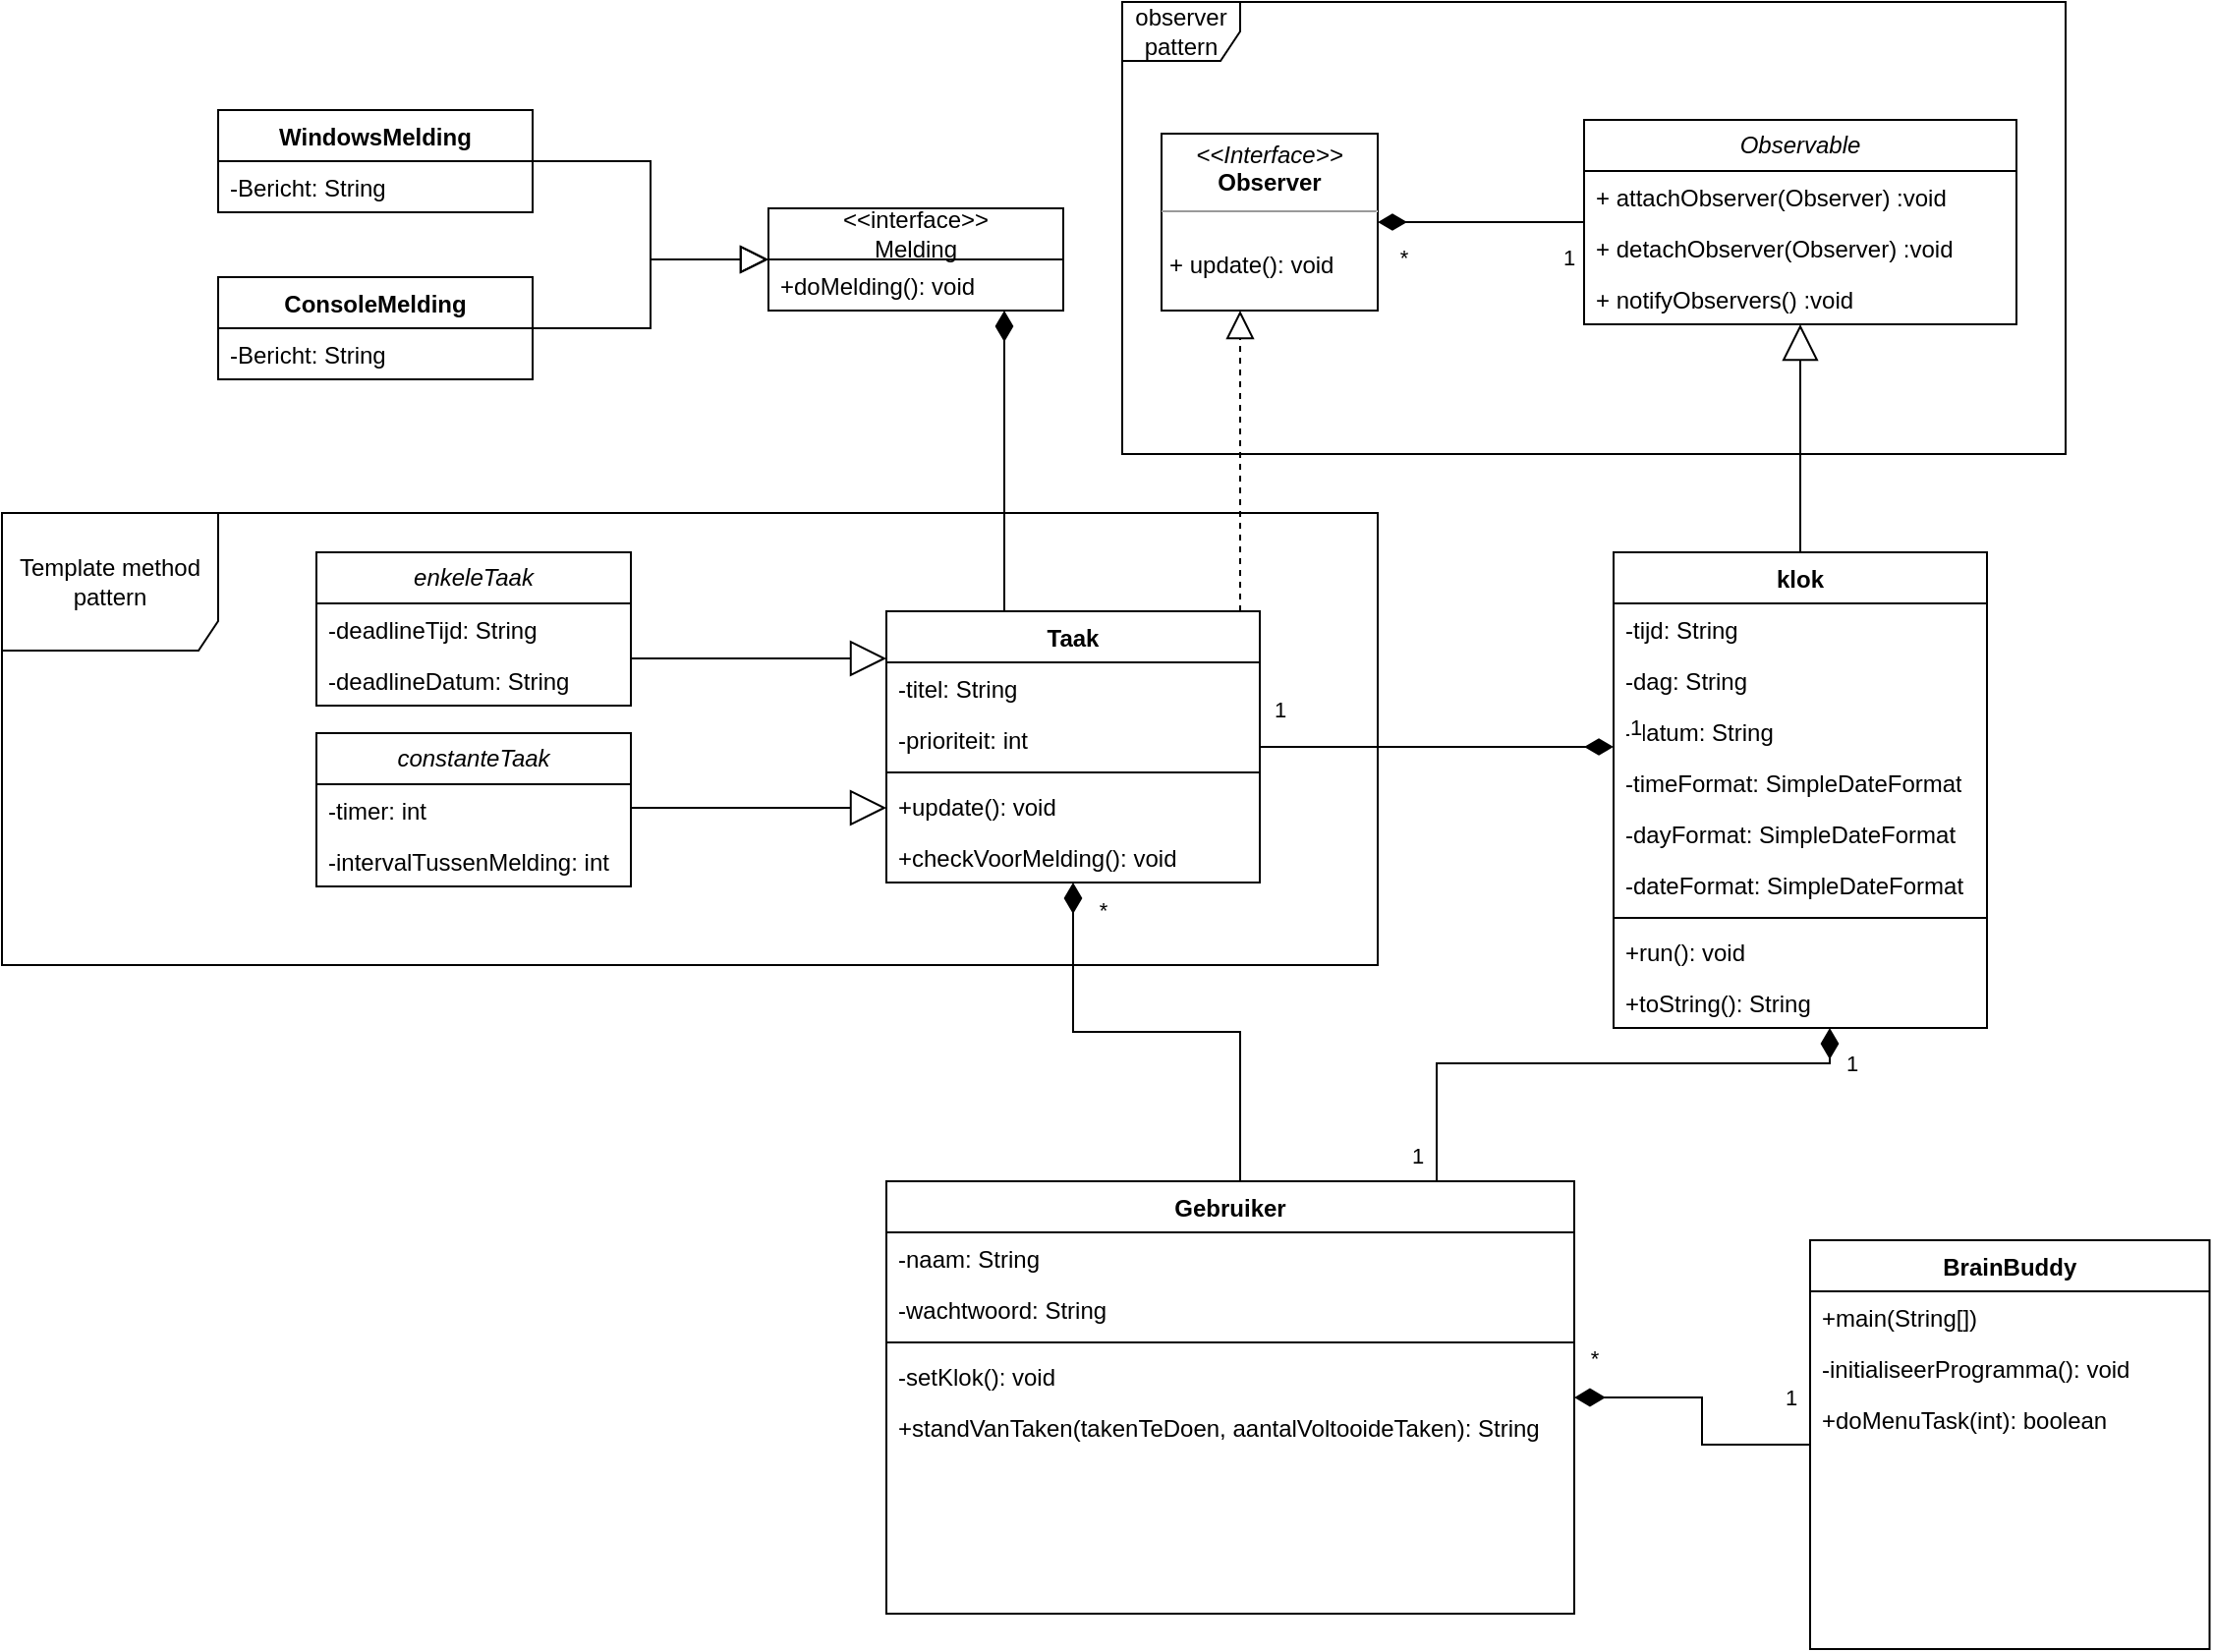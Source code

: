 <mxfile version="21.5.2" type="github">
  <diagram id="C5RBs43oDa-KdzZeNtuy" name="Page-1">
    <mxGraphModel dx="2045" dy="2755" grid="1" gridSize="10" guides="1" tooltips="1" connect="1" arrows="1" fold="1" page="1" pageScale="1" pageWidth="827" pageHeight="1169" math="0" shadow="0">
      <root>
        <mxCell id="WIyWlLk6GJQsqaUBKTNV-0" />
        <mxCell id="WIyWlLk6GJQsqaUBKTNV-1" parent="WIyWlLk6GJQsqaUBKTNV-0" />
        <mxCell id="zkfFHV4jXpPFQw0GAbJ--0" value="Gebruiker" style="swimlane;fontStyle=1;align=center;verticalAlign=top;childLayout=stackLayout;horizontal=1;startSize=26;horizontalStack=0;resizeParent=1;resizeLast=0;collapsible=1;marginBottom=0;rounded=0;shadow=0;strokeWidth=1;" parent="WIyWlLk6GJQsqaUBKTNV-1" vertex="1">
          <mxGeometry y="90" width="349.99" height="220" as="geometry">
            <mxRectangle x="460" y="70" width="160" height="26" as="alternateBounds" />
          </mxGeometry>
        </mxCell>
        <mxCell id="zkfFHV4jXpPFQw0GAbJ--1" value="-naam: String" style="text;align=left;verticalAlign=top;spacingLeft=4;spacingRight=4;overflow=hidden;rotatable=0;points=[[0,0.5],[1,0.5]];portConstraint=eastwest;" parent="zkfFHV4jXpPFQw0GAbJ--0" vertex="1">
          <mxGeometry y="26" width="349.99" height="26" as="geometry" />
        </mxCell>
        <mxCell id="zkfFHV4jXpPFQw0GAbJ--2" value="-wachtwoord: String" style="text;align=left;verticalAlign=top;spacingLeft=4;spacingRight=4;overflow=hidden;rotatable=0;points=[[0,0.5],[1,0.5]];portConstraint=eastwest;rounded=0;shadow=0;html=0;" parent="zkfFHV4jXpPFQw0GAbJ--0" vertex="1">
          <mxGeometry y="52" width="349.99" height="26" as="geometry" />
        </mxCell>
        <mxCell id="OFiB-6VQtVteIj5wp3rv-14" value="" style="line;strokeWidth=1;fillColor=none;align=left;verticalAlign=middle;spacingTop=-1;spacingLeft=3;spacingRight=3;rotatable=0;labelPosition=right;points=[];portConstraint=eastwest;strokeColor=inherit;" parent="zkfFHV4jXpPFQw0GAbJ--0" vertex="1">
          <mxGeometry y="78" width="349.99" height="8" as="geometry" />
        </mxCell>
        <mxCell id="OFiB-6VQtVteIj5wp3rv-11" value="-setKlok(): void" style="text;align=left;verticalAlign=top;spacingLeft=4;spacingRight=4;overflow=hidden;rotatable=0;points=[[0,0.5],[1,0.5]];portConstraint=eastwest;rounded=0;shadow=0;html=0;" parent="zkfFHV4jXpPFQw0GAbJ--0" vertex="1">
          <mxGeometry y="86" width="349.99" height="26" as="geometry" />
        </mxCell>
        <mxCell id="OFiB-6VQtVteIj5wp3rv-10" value="+standVanTaken(takenTeDoen, aantalVoltooideTaken): String" style="text;align=left;verticalAlign=top;spacingLeft=4;spacingRight=4;overflow=hidden;rotatable=0;points=[[0,0.5],[1,0.5]];portConstraint=eastwest;rounded=0;shadow=0;html=0;" parent="zkfFHV4jXpPFQw0GAbJ--0" vertex="1">
          <mxGeometry y="112" width="349.99" height="26" as="geometry" />
        </mxCell>
        <mxCell id="nkpf_7s-o5lBCypjqK16-0" value="Taak" style="swimlane;fontStyle=1;align=center;verticalAlign=top;childLayout=stackLayout;horizontal=1;startSize=26;horizontalStack=0;resizeParent=1;resizeParentMax=0;resizeLast=0;collapsible=1;marginBottom=0;whiteSpace=wrap;html=1;" parent="WIyWlLk6GJQsqaUBKTNV-1" vertex="1">
          <mxGeometry y="-200" width="190" height="138" as="geometry" />
        </mxCell>
        <mxCell id="nkpf_7s-o5lBCypjqK16-1" value="-titel: String" style="text;strokeColor=none;fillColor=none;align=left;verticalAlign=top;spacingLeft=4;spacingRight=4;overflow=hidden;rotatable=0;points=[[0,0.5],[1,0.5]];portConstraint=eastwest;whiteSpace=wrap;html=1;" parent="nkpf_7s-o5lBCypjqK16-0" vertex="1">
          <mxGeometry y="26" width="190" height="26" as="geometry" />
        </mxCell>
        <mxCell id="nkpf_7s-o5lBCypjqK16-39" value="-prioriteit: int" style="text;strokeColor=none;fillColor=none;align=left;verticalAlign=top;spacingLeft=4;spacingRight=4;overflow=hidden;rotatable=0;points=[[0,0.5],[1,0.5]];portConstraint=eastwest;whiteSpace=wrap;html=1;" parent="nkpf_7s-o5lBCypjqK16-0" vertex="1">
          <mxGeometry y="52" width="190" height="26" as="geometry" />
        </mxCell>
        <mxCell id="ei20KRHNduSfW5iX4VQV-6" value="" style="line;strokeWidth=1;fillColor=none;align=left;verticalAlign=middle;spacingTop=-1;spacingLeft=3;spacingRight=3;rotatable=0;labelPosition=right;points=[];portConstraint=eastwest;strokeColor=inherit;" parent="nkpf_7s-o5lBCypjqK16-0" vertex="1">
          <mxGeometry y="78" width="190" height="8" as="geometry" />
        </mxCell>
        <mxCell id="VkaU5MWMWo7_LlxWx-EW-23" value="+update(): void" style="text;strokeColor=none;fillColor=none;align=left;verticalAlign=top;spacingLeft=4;spacingRight=4;overflow=hidden;rotatable=0;points=[[0,0.5],[1,0.5]];portConstraint=eastwest;whiteSpace=wrap;html=1;" parent="nkpf_7s-o5lBCypjqK16-0" vertex="1">
          <mxGeometry y="86" width="190" height="26" as="geometry" />
        </mxCell>
        <mxCell id="VkaU5MWMWo7_LlxWx-EW-24" value="+checkVoorMelding(): void" style="text;strokeColor=none;fillColor=none;align=left;verticalAlign=top;spacingLeft=4;spacingRight=4;overflow=hidden;rotatable=0;points=[[0,0.5],[1,0.5]];portConstraint=eastwest;whiteSpace=wrap;html=1;" parent="nkpf_7s-o5lBCypjqK16-0" vertex="1">
          <mxGeometry y="112" width="190" height="26" as="geometry" />
        </mxCell>
        <mxCell id="nkpf_7s-o5lBCypjqK16-4" value="ConsoleMelding" style="swimlane;fontStyle=1;align=center;verticalAlign=top;childLayout=stackLayout;horizontal=1;startSize=26;horizontalStack=0;resizeParent=1;resizeParentMax=0;resizeLast=0;collapsible=1;marginBottom=0;whiteSpace=wrap;html=1;" parent="WIyWlLk6GJQsqaUBKTNV-1" vertex="1">
          <mxGeometry x="-340" y="-370" width="160" height="52" as="geometry" />
        </mxCell>
        <mxCell id="nkpf_7s-o5lBCypjqK16-5" value="-Bericht: String" style="text;strokeColor=none;fillColor=none;align=left;verticalAlign=top;spacingLeft=4;spacingRight=4;overflow=hidden;rotatable=0;points=[[0,0.5],[1,0.5]];portConstraint=eastwest;whiteSpace=wrap;html=1;" parent="nkpf_7s-o5lBCypjqK16-4" vertex="1">
          <mxGeometry y="26" width="160" height="26" as="geometry" />
        </mxCell>
        <mxCell id="nkpf_7s-o5lBCypjqK16-8" value="BrainBuddy" style="swimlane;fontStyle=1;align=center;verticalAlign=top;childLayout=stackLayout;horizontal=1;startSize=26;horizontalStack=0;resizeParent=1;resizeLast=0;collapsible=1;marginBottom=0;rounded=0;shadow=0;strokeWidth=1;" parent="WIyWlLk6GJQsqaUBKTNV-1" vertex="1">
          <mxGeometry x="470" y="120" width="203.25" height="208" as="geometry">
            <mxRectangle x="230" y="140" width="160" height="26" as="alternateBounds" />
          </mxGeometry>
        </mxCell>
        <mxCell id="nkpf_7s-o5lBCypjqK16-14" value="+main(String[])" style="text;align=left;verticalAlign=top;spacingLeft=4;spacingRight=4;overflow=hidden;rotatable=0;points=[[0,0.5],[1,0.5]];portConstraint=eastwest;" parent="nkpf_7s-o5lBCypjqK16-8" vertex="1">
          <mxGeometry y="26" width="203.25" height="26" as="geometry" />
        </mxCell>
        <mxCell id="nkpf_7s-o5lBCypjqK16-22" value="-initialiseerProgramma(): void" style="text;align=left;verticalAlign=top;spacingLeft=4;spacingRight=4;overflow=hidden;rotatable=0;points=[[0,0.5],[1,0.5]];portConstraint=eastwest;" parent="nkpf_7s-o5lBCypjqK16-8" vertex="1">
          <mxGeometry y="52" width="203.25" height="26" as="geometry" />
        </mxCell>
        <mxCell id="VkaU5MWMWo7_LlxWx-EW-22" value="+doMenuTask(int): boolean" style="text;align=left;verticalAlign=top;spacingLeft=4;spacingRight=4;overflow=hidden;rotatable=0;points=[[0,0.5],[1,0.5]];portConstraint=eastwest;" parent="nkpf_7s-o5lBCypjqK16-8" vertex="1">
          <mxGeometry y="78" width="203.25" height="26" as="geometry" />
        </mxCell>
        <mxCell id="BXeF1Hxfvfg_pm8hI1Ud-0" style="text;align=left;verticalAlign=top;spacingLeft=4;spacingRight=4;overflow=hidden;rotatable=0;points=[[0,0.5],[1,0.5]];portConstraint=eastwest;" vertex="1" parent="nkpf_7s-o5lBCypjqK16-8">
          <mxGeometry y="104" width="203.25" height="26" as="geometry" />
        </mxCell>
        <mxCell id="BXeF1Hxfvfg_pm8hI1Ud-1" style="text;align=left;verticalAlign=top;spacingLeft=4;spacingRight=4;overflow=hidden;rotatable=0;points=[[0,0.5],[1,0.5]];portConstraint=eastwest;" vertex="1" parent="nkpf_7s-o5lBCypjqK16-8">
          <mxGeometry y="130" width="203.25" height="26" as="geometry" />
        </mxCell>
        <mxCell id="BXeF1Hxfvfg_pm8hI1Ud-2" style="text;align=left;verticalAlign=top;spacingLeft=4;spacingRight=4;overflow=hidden;rotatable=0;points=[[0,0.5],[1,0.5]];portConstraint=eastwest;" vertex="1" parent="nkpf_7s-o5lBCypjqK16-8">
          <mxGeometry y="156" width="203.25" height="26" as="geometry" />
        </mxCell>
        <mxCell id="BXeF1Hxfvfg_pm8hI1Ud-3" style="text;align=left;verticalAlign=top;spacingLeft=4;spacingRight=4;overflow=hidden;rotatable=0;points=[[0,0.5],[1,0.5]];portConstraint=eastwest;" vertex="1" parent="nkpf_7s-o5lBCypjqK16-8">
          <mxGeometry y="182" width="203.25" height="26" as="geometry" />
        </mxCell>
        <mxCell id="q0jv6eqmouH0mxFw3QSS-3" style="edgeStyle=orthogonalEdgeStyle;rounded=0;orthogonalLoop=1;jettySize=auto;html=1;endArrow=diamondThin;endFill=1;strokeWidth=1;endSize=13;startSize=15;" parent="WIyWlLk6GJQsqaUBKTNV-1" source="nkpf_7s-o5lBCypjqK16-8" target="zkfFHV4jXpPFQw0GAbJ--0" edge="1">
          <mxGeometry relative="1" as="geometry" />
        </mxCell>
        <mxCell id="OFiB-6VQtVteIj5wp3rv-19" value="*" style="edgeLabel;html=1;align=center;verticalAlign=middle;resizable=0;points=[];" parent="q0jv6eqmouH0mxFw3QSS-3" vertex="1" connectable="0">
          <mxGeometry x="0.779" y="-1" relative="1" as="geometry">
            <mxPoint x="-6" y="-19" as="offset" />
          </mxGeometry>
        </mxCell>
        <mxCell id="OFiB-6VQtVteIj5wp3rv-20" value="1" style="edgeLabel;html=1;align=center;verticalAlign=middle;resizable=0;points=[];" parent="q0jv6eqmouH0mxFw3QSS-3" vertex="1" connectable="0">
          <mxGeometry x="-0.93" relative="1" as="geometry">
            <mxPoint x="-5" y="-24" as="offset" />
          </mxGeometry>
        </mxCell>
        <mxCell id="q0jv6eqmouH0mxFw3QSS-4" style="edgeStyle=orthogonalEdgeStyle;rounded=0;orthogonalLoop=1;jettySize=auto;html=1;endArrow=diamondThin;endFill=1;endSize=13;startSize=14;" parent="WIyWlLk6GJQsqaUBKTNV-1" source="zkfFHV4jXpPFQw0GAbJ--0" target="nkpf_7s-o5lBCypjqK16-0" edge="1">
          <mxGeometry relative="1" as="geometry">
            <Array as="points">
              <mxPoint x="180" y="14" />
              <mxPoint x="95" y="14" />
            </Array>
          </mxGeometry>
        </mxCell>
        <mxCell id="OFiB-6VQtVteIj5wp3rv-6" value="*" style="edgeLabel;html=1;align=center;verticalAlign=middle;resizable=0;points=[];" parent="q0jv6eqmouH0mxFw3QSS-4" vertex="1" connectable="0">
          <mxGeometry x="0.872" y="-2" relative="1" as="geometry">
            <mxPoint x="13" y="-1" as="offset" />
          </mxGeometry>
        </mxCell>
        <mxCell id="lGea2A5vAVE2JrmUOLcW-4" value="&lt;i&gt;Observable&lt;/i&gt;" style="swimlane;fontStyle=0;childLayout=stackLayout;horizontal=1;startSize=26;fillColor=none;horizontalStack=0;resizeParent=1;resizeParentMax=0;resizeLast=0;collapsible=1;marginBottom=0;whiteSpace=wrap;html=1;" parent="WIyWlLk6GJQsqaUBKTNV-1" vertex="1">
          <mxGeometry x="355" y="-450" width="220" height="104" as="geometry" />
        </mxCell>
        <mxCell id="lGea2A5vAVE2JrmUOLcW-5" value="+ attachObserver(Observer) :void" style="text;strokeColor=none;fillColor=none;align=left;verticalAlign=top;spacingLeft=4;spacingRight=4;overflow=hidden;rotatable=0;points=[[0,0.5],[1,0.5]];portConstraint=eastwest;whiteSpace=wrap;html=1;" parent="lGea2A5vAVE2JrmUOLcW-4" vertex="1">
          <mxGeometry y="26" width="220" height="26" as="geometry" />
        </mxCell>
        <mxCell id="lGea2A5vAVE2JrmUOLcW-6" value="+ detachObserver(Observer) :void" style="text;strokeColor=none;fillColor=none;align=left;verticalAlign=top;spacingLeft=4;spacingRight=4;overflow=hidden;rotatable=0;points=[[0,0.5],[1,0.5]];portConstraint=eastwest;whiteSpace=wrap;html=1;" parent="lGea2A5vAVE2JrmUOLcW-4" vertex="1">
          <mxGeometry y="52" width="220" height="26" as="geometry" />
        </mxCell>
        <mxCell id="lGea2A5vAVE2JrmUOLcW-7" value="+ notifyObservers() :void" style="text;strokeColor=none;fillColor=none;align=left;verticalAlign=top;spacingLeft=4;spacingRight=4;overflow=hidden;rotatable=0;points=[[0,0.5],[1,0.5]];portConstraint=eastwest;whiteSpace=wrap;html=1;" parent="lGea2A5vAVE2JrmUOLcW-4" vertex="1">
          <mxGeometry y="78" width="220" height="26" as="geometry" />
        </mxCell>
        <mxCell id="lGea2A5vAVE2JrmUOLcW-8" value="" style="endArrow=diamondThin;html=1;endSize=12;startArrow=none;startSize=14;startFill=0;edgeStyle=orthogonalEdgeStyle;align=left;verticalAlign=bottom;rounded=0;endFill=1;" parent="WIyWlLk6GJQsqaUBKTNV-1" source="lGea2A5vAVE2JrmUOLcW-4" target="ei20KRHNduSfW5iX4VQV-2" edge="1">
          <mxGeometry x="-1" y="3" relative="1" as="geometry">
            <mxPoint x="220" y="-296" as="sourcePoint" />
            <mxPoint x="320" y="-424" as="targetPoint" />
            <mxPoint as="offset" />
          </mxGeometry>
        </mxCell>
        <mxCell id="OFiB-6VQtVteIj5wp3rv-25" value="*" style="edgeLabel;html=1;align=center;verticalAlign=middle;resizable=0;points=[];" parent="lGea2A5vAVE2JrmUOLcW-8" vertex="1" connectable="0">
          <mxGeometry x="0.605" y="-1" relative="1" as="geometry">
            <mxPoint x="-8" y="19" as="offset" />
          </mxGeometry>
        </mxCell>
        <mxCell id="OFiB-6VQtVteIj5wp3rv-26" value="1" style="edgeLabel;html=1;align=center;verticalAlign=middle;resizable=0;points=[];" parent="lGea2A5vAVE2JrmUOLcW-8" vertex="1" connectable="0">
          <mxGeometry x="-0.84" y="-1" relative="1" as="geometry">
            <mxPoint y="19" as="offset" />
          </mxGeometry>
        </mxCell>
        <mxCell id="lGea2A5vAVE2JrmUOLcW-10" value="observer pattern" style="shape=umlFrame;whiteSpace=wrap;html=1;pointerEvents=0;" parent="WIyWlLk6GJQsqaUBKTNV-1" vertex="1">
          <mxGeometry x="120" y="-510" width="480" height="230" as="geometry" />
        </mxCell>
        <mxCell id="lGea2A5vAVE2JrmUOLcW-11" value="Template method pattern" style="shape=umlFrame;whiteSpace=wrap;html=1;pointerEvents=0;width=110;height=70;" parent="WIyWlLk6GJQsqaUBKTNV-1" vertex="1">
          <mxGeometry x="-450" y="-250" width="700" height="230" as="geometry" />
        </mxCell>
        <mxCell id="lGea2A5vAVE2JrmUOLcW-16" value="&lt;i&gt;enkeleTaak&lt;/i&gt;" style="swimlane;fontStyle=0;childLayout=stackLayout;horizontal=1;startSize=26;fillColor=none;horizontalStack=0;resizeParent=1;resizeParentMax=0;resizeLast=0;collapsible=1;marginBottom=0;whiteSpace=wrap;html=1;" parent="WIyWlLk6GJQsqaUBKTNV-1" vertex="1">
          <mxGeometry x="-290" y="-230" width="160" height="78" as="geometry" />
        </mxCell>
        <mxCell id="VkaU5MWMWo7_LlxWx-EW-3" value="-deadlineTijd: String" style="text;strokeColor=none;fillColor=none;align=left;verticalAlign=top;spacingLeft=4;spacingRight=4;overflow=hidden;rotatable=0;points=[[0,0.5],[1,0.5]];portConstraint=eastwest;whiteSpace=wrap;html=1;" parent="lGea2A5vAVE2JrmUOLcW-16" vertex="1">
          <mxGeometry y="26" width="160" height="26" as="geometry" />
        </mxCell>
        <mxCell id="VkaU5MWMWo7_LlxWx-EW-4" value="-deadlineDatum: String" style="text;strokeColor=none;fillColor=none;align=left;verticalAlign=top;spacingLeft=4;spacingRight=4;overflow=hidden;rotatable=0;points=[[0,0.5],[1,0.5]];portConstraint=eastwest;whiteSpace=wrap;html=1;" parent="lGea2A5vAVE2JrmUOLcW-16" vertex="1">
          <mxGeometry y="52" width="160" height="26" as="geometry" />
        </mxCell>
        <mxCell id="lGea2A5vAVE2JrmUOLcW-18" value="&lt;i&gt;constanteTaak&lt;/i&gt;" style="swimlane;fontStyle=0;childLayout=stackLayout;horizontal=1;startSize=26;fillColor=none;horizontalStack=0;resizeParent=1;resizeParentMax=0;resizeLast=0;collapsible=1;marginBottom=0;whiteSpace=wrap;html=1;" parent="WIyWlLk6GJQsqaUBKTNV-1" vertex="1">
          <mxGeometry x="-290" y="-138" width="160" height="78" as="geometry" />
        </mxCell>
        <mxCell id="lGea2A5vAVE2JrmUOLcW-19" value="-timer: int" style="text;strokeColor=none;fillColor=none;align=left;verticalAlign=top;spacingLeft=4;spacingRight=4;overflow=hidden;rotatable=0;points=[[0,0.5],[1,0.5]];portConstraint=eastwest;whiteSpace=wrap;html=1;" parent="lGea2A5vAVE2JrmUOLcW-18" vertex="1">
          <mxGeometry y="26" width="160" height="26" as="geometry" />
        </mxCell>
        <mxCell id="VkaU5MWMWo7_LlxWx-EW-0" value="-intervalTussenMelding: int" style="text;strokeColor=none;fillColor=none;align=left;verticalAlign=top;spacingLeft=4;spacingRight=4;overflow=hidden;rotatable=0;points=[[0,0.5],[1,0.5]];portConstraint=eastwest;whiteSpace=wrap;html=1;" parent="lGea2A5vAVE2JrmUOLcW-18" vertex="1">
          <mxGeometry y="52" width="160" height="26" as="geometry" />
        </mxCell>
        <mxCell id="lGea2A5vAVE2JrmUOLcW-21" value="" style="endArrow=block;endSize=16;endFill=0;html=1;rounded=0;edgeStyle=elbowEdgeStyle;elbow=vertical;" parent="WIyWlLk6GJQsqaUBKTNV-1" source="lGea2A5vAVE2JrmUOLcW-16" target="nkpf_7s-o5lBCypjqK16-0" edge="1">
          <mxGeometry width="160" relative="1" as="geometry">
            <mxPoint x="-170" y="-378" as="sourcePoint" />
            <mxPoint x="-10" y="-378" as="targetPoint" />
          </mxGeometry>
        </mxCell>
        <mxCell id="lGea2A5vAVE2JrmUOLcW-23" value="" style="endArrow=block;endSize=16;endFill=0;html=1;rounded=0;edgeStyle=elbowEdgeStyle;elbow=vertical;" parent="WIyWlLk6GJQsqaUBKTNV-1" source="lGea2A5vAVE2JrmUOLcW-18" target="nkpf_7s-o5lBCypjqK16-0" edge="1">
          <mxGeometry width="160" relative="1" as="geometry">
            <mxPoint x="-91" y="-388" as="sourcePoint" />
            <mxPoint x="-39" y="-436" as="targetPoint" />
          </mxGeometry>
        </mxCell>
        <mxCell id="lGea2A5vAVE2JrmUOLcW-24" value="1" style="edgeStyle=orthogonalEdgeStyle;rounded=0;orthogonalLoop=1;jettySize=auto;html=1;endArrow=diamondThin;endFill=1;endSize=13;startSize=14;" parent="WIyWlLk6GJQsqaUBKTNV-1" source="zkfFHV4jXpPFQw0GAbJ--0" target="lGea2A5vAVE2JrmUOLcW-25" edge="1">
          <mxGeometry x="-0.908" y="10" relative="1" as="geometry">
            <mxPoint x="277" y="178" as="sourcePoint" />
            <mxPoint x="650" y="60" as="targetPoint" />
            <mxPoint as="offset" />
            <Array as="points">
              <mxPoint x="280" y="30" />
              <mxPoint x="480" y="30" />
            </Array>
          </mxGeometry>
        </mxCell>
        <mxCell id="OFiB-6VQtVteIj5wp3rv-9" value="1" style="edgeLabel;html=1;align=center;verticalAlign=middle;resizable=0;points=[];" parent="lGea2A5vAVE2JrmUOLcW-24" vertex="1" connectable="0">
          <mxGeometry x="0.816" y="1" relative="1" as="geometry">
            <mxPoint x="18" y="1" as="offset" />
          </mxGeometry>
        </mxCell>
        <mxCell id="lGea2A5vAVE2JrmUOLcW-25" value="klok" style="swimlane;fontStyle=1;align=center;verticalAlign=top;childLayout=stackLayout;horizontal=1;startSize=26;horizontalStack=0;resizeParent=1;resizeParentMax=0;resizeLast=0;collapsible=1;marginBottom=0;whiteSpace=wrap;html=1;" parent="WIyWlLk6GJQsqaUBKTNV-1" vertex="1">
          <mxGeometry x="370" y="-230" width="190" height="242" as="geometry" />
        </mxCell>
        <mxCell id="lGea2A5vAVE2JrmUOLcW-29" value="-tijd: String" style="text;strokeColor=none;fillColor=none;align=left;verticalAlign=top;spacingLeft=4;spacingRight=4;overflow=hidden;rotatable=0;points=[[0,0.5],[1,0.5]];portConstraint=eastwest;whiteSpace=wrap;html=1;" parent="lGea2A5vAVE2JrmUOLcW-25" vertex="1">
          <mxGeometry y="26" width="190" height="26" as="geometry" />
        </mxCell>
        <mxCell id="OFiB-6VQtVteIj5wp3rv-1" value="-dag: String" style="text;strokeColor=none;fillColor=none;align=left;verticalAlign=top;spacingLeft=4;spacingRight=4;overflow=hidden;rotatable=0;points=[[0,0.5],[1,0.5]];portConstraint=eastwest;whiteSpace=wrap;html=1;" parent="lGea2A5vAVE2JrmUOLcW-25" vertex="1">
          <mxGeometry y="52" width="190" height="26" as="geometry" />
        </mxCell>
        <mxCell id="OFiB-6VQtVteIj5wp3rv-0" value="-datum: String" style="text;strokeColor=none;fillColor=none;align=left;verticalAlign=top;spacingLeft=4;spacingRight=4;overflow=hidden;rotatable=0;points=[[0,0.5],[1,0.5]];portConstraint=eastwest;whiteSpace=wrap;html=1;" parent="lGea2A5vAVE2JrmUOLcW-25" vertex="1">
          <mxGeometry y="78" width="190" height="26" as="geometry" />
        </mxCell>
        <mxCell id="OFiB-6VQtVteIj5wp3rv-3" value="-timeFormat: SimpleDateFormat" style="text;strokeColor=none;fillColor=none;align=left;verticalAlign=top;spacingLeft=4;spacingRight=4;overflow=hidden;rotatable=0;points=[[0,0.5],[1,0.5]];portConstraint=eastwest;whiteSpace=wrap;html=1;" parent="lGea2A5vAVE2JrmUOLcW-25" vertex="1">
          <mxGeometry y="104" width="190" height="26" as="geometry" />
        </mxCell>
        <mxCell id="OFiB-6VQtVteIj5wp3rv-2" value="-dayFormat: SimpleDateFormat" style="text;strokeColor=none;fillColor=none;align=left;verticalAlign=top;spacingLeft=4;spacingRight=4;overflow=hidden;rotatable=0;points=[[0,0.5],[1,0.5]];portConstraint=eastwest;whiteSpace=wrap;html=1;" parent="lGea2A5vAVE2JrmUOLcW-25" vertex="1">
          <mxGeometry y="130" width="190" height="26" as="geometry" />
        </mxCell>
        <mxCell id="OFiB-6VQtVteIj5wp3rv-5" value="-dateFormat: SimpleDateFormat" style="text;strokeColor=none;fillColor=none;align=left;verticalAlign=top;spacingLeft=4;spacingRight=4;overflow=hidden;rotatable=0;points=[[0,0.5],[1,0.5]];portConstraint=eastwest;whiteSpace=wrap;html=1;" parent="lGea2A5vAVE2JrmUOLcW-25" vertex="1">
          <mxGeometry y="156" width="190" height="26" as="geometry" />
        </mxCell>
        <mxCell id="lGea2A5vAVE2JrmUOLcW-27" value="" style="line;strokeWidth=1;fillColor=none;align=left;verticalAlign=middle;spacingTop=-1;spacingLeft=3;spacingRight=3;rotatable=0;labelPosition=right;points=[];portConstraint=eastwest;strokeColor=inherit;" parent="lGea2A5vAVE2JrmUOLcW-25" vertex="1">
          <mxGeometry y="182" width="190" height="8" as="geometry" />
        </mxCell>
        <mxCell id="lGea2A5vAVE2JrmUOLcW-28" value="+run(): void" style="text;strokeColor=none;fillColor=none;align=left;verticalAlign=top;spacingLeft=4;spacingRight=4;overflow=hidden;rotatable=0;points=[[0,0.5],[1,0.5]];portConstraint=eastwest;whiteSpace=wrap;html=1;" parent="lGea2A5vAVE2JrmUOLcW-25" vertex="1">
          <mxGeometry y="190" width="190" height="26" as="geometry" />
        </mxCell>
        <mxCell id="lGea2A5vAVE2JrmUOLcW-30" value="+toString(): String" style="text;strokeColor=none;fillColor=none;align=left;verticalAlign=top;spacingLeft=4;spacingRight=4;overflow=hidden;rotatable=0;points=[[0,0.5],[1,0.5]];portConstraint=eastwest;whiteSpace=wrap;html=1;" parent="lGea2A5vAVE2JrmUOLcW-25" vertex="1">
          <mxGeometry y="216" width="190" height="26" as="geometry" />
        </mxCell>
        <mxCell id="lGea2A5vAVE2JrmUOLcW-38" value="" style="endArrow=block;endSize=16;endFill=0;html=1;rounded=0;edgeStyle=elbowEdgeStyle;" parent="WIyWlLk6GJQsqaUBKTNV-1" source="lGea2A5vAVE2JrmUOLcW-25" target="lGea2A5vAVE2JrmUOLcW-4" edge="1">
          <mxGeometry width="160" relative="1" as="geometry">
            <mxPoint x="739.696" y="-236" as="sourcePoint" />
            <mxPoint x="450" y="14" as="targetPoint" />
          </mxGeometry>
        </mxCell>
        <mxCell id="OFiB-6VQtVteIj5wp3rv-18" value="" style="endArrow=diamondThin;html=1;endSize=12;startArrow=none;startSize=14;startFill=0;align=left;verticalAlign=bottom;rounded=0;edgeStyle=orthogonalEdgeStyle;elbow=vertical;endFill=1;" parent="WIyWlLk6GJQsqaUBKTNV-1" source="nkpf_7s-o5lBCypjqK16-0" target="lGea2A5vAVE2JrmUOLcW-25" edge="1">
          <mxGeometry x="-1" y="3" relative="1" as="geometry">
            <mxPoint x="660" y="-358" as="sourcePoint" />
            <mxPoint x="510" y="-358" as="targetPoint" />
            <mxPoint as="offset" />
            <Array as="points">
              <mxPoint x="450" y="-90" />
              <mxPoint x="450" y="-90" />
            </Array>
          </mxGeometry>
        </mxCell>
        <mxCell id="OFiB-6VQtVteIj5wp3rv-23" value="1" style="edgeLabel;html=1;align=center;verticalAlign=middle;resizable=0;points=[];" parent="OFiB-6VQtVteIj5wp3rv-18" vertex="1" connectable="0">
          <mxGeometry x="-0.766" y="3" relative="1" as="geometry">
            <mxPoint x="-11" y="-16" as="offset" />
          </mxGeometry>
        </mxCell>
        <mxCell id="OFiB-6VQtVteIj5wp3rv-24" value="1" style="edgeLabel;html=1;align=center;verticalAlign=middle;resizable=0;points=[];" parent="OFiB-6VQtVteIj5wp3rv-18" vertex="1" connectable="0">
          <mxGeometry x="0.776" y="2" relative="1" as="geometry">
            <mxPoint x="31" y="-8" as="offset" />
          </mxGeometry>
        </mxCell>
        <mxCell id="BABtvywG-zZ1OtOkHeRG-0" value="" style="endArrow=block;endSize=12;dashed=1;html=1;rounded=0;edgeStyle=elbowEdgeStyle;elbow=vertical;endFill=0;" parent="WIyWlLk6GJQsqaUBKTNV-1" source="nkpf_7s-o5lBCypjqK16-0" target="ei20KRHNduSfW5iX4VQV-2" edge="1">
          <mxGeometry width="160" relative="1" as="geometry">
            <mxPoint x="170" y="-254" as="sourcePoint" />
            <mxPoint x="430" y="-428" as="targetPoint" />
            <Array as="points">
              <mxPoint x="180" y="-300" />
            </Array>
          </mxGeometry>
        </mxCell>
        <mxCell id="VkaU5MWMWo7_LlxWx-EW-27" value="&amp;lt;&amp;lt;interface&amp;gt;&amp;gt;&lt;br&gt;Melding" style="swimlane;fontStyle=0;childLayout=stackLayout;horizontal=1;startSize=26;fillColor=none;horizontalStack=0;resizeParent=1;resizeParentMax=0;resizeLast=0;collapsible=1;marginBottom=0;whiteSpace=wrap;html=1;" parent="WIyWlLk6GJQsqaUBKTNV-1" vertex="1">
          <mxGeometry x="-60" y="-405" width="150" height="52" as="geometry" />
        </mxCell>
        <mxCell id="VkaU5MWMWo7_LlxWx-EW-28" value="+doMelding(): void" style="text;strokeColor=none;fillColor=none;align=left;verticalAlign=top;spacingLeft=4;spacingRight=4;overflow=hidden;rotatable=0;points=[[0,0.5],[1,0.5]];portConstraint=eastwest;whiteSpace=wrap;html=1;" parent="VkaU5MWMWo7_LlxWx-EW-27" vertex="1">
          <mxGeometry y="26" width="150" height="26" as="geometry" />
        </mxCell>
        <mxCell id="VkaU5MWMWo7_LlxWx-EW-30" value="WindowsMelding" style="swimlane;fontStyle=1;align=center;verticalAlign=top;childLayout=stackLayout;horizontal=1;startSize=26;horizontalStack=0;resizeParent=1;resizeParentMax=0;resizeLast=0;collapsible=1;marginBottom=0;whiteSpace=wrap;html=1;" parent="WIyWlLk6GJQsqaUBKTNV-1" vertex="1">
          <mxGeometry x="-340" y="-455" width="160" height="52" as="geometry" />
        </mxCell>
        <mxCell id="VkaU5MWMWo7_LlxWx-EW-31" value="-Bericht: String" style="text;strokeColor=none;fillColor=none;align=left;verticalAlign=top;spacingLeft=4;spacingRight=4;overflow=hidden;rotatable=0;points=[[0,0.5],[1,0.5]];portConstraint=eastwest;whiteSpace=wrap;html=1;" parent="VkaU5MWMWo7_LlxWx-EW-30" vertex="1">
          <mxGeometry y="26" width="160" height="26" as="geometry" />
        </mxCell>
        <mxCell id="VkaU5MWMWo7_LlxWx-EW-47" style="edgeStyle=orthogonalEdgeStyle;rounded=0;orthogonalLoop=1;jettySize=auto;html=1;endArrow=diamondThin;endFill=1;endSize=13;startSize=15;" parent="WIyWlLk6GJQsqaUBKTNV-1" source="nkpf_7s-o5lBCypjqK16-0" target="VkaU5MWMWo7_LlxWx-EW-27" edge="1">
          <mxGeometry relative="1" as="geometry">
            <mxPoint x="210" y="200" as="sourcePoint" />
            <mxPoint x="85" y="-40" as="targetPoint" />
            <Array as="points">
              <mxPoint x="60" y="-290" />
              <mxPoint x="60" y="-290" />
            </Array>
          </mxGeometry>
        </mxCell>
        <mxCell id="ei20KRHNduSfW5iX4VQV-2" value="&lt;p style=&quot;margin:0px;margin-top:4px;text-align:center;&quot;&gt;&lt;i&gt;&amp;lt;&amp;lt;Interface&amp;gt;&amp;gt;&lt;/i&gt;&lt;br&gt;&lt;b&gt;Observer&lt;/b&gt;&lt;/p&gt;&lt;hr size=&quot;1&quot;&gt;&lt;p style=&quot;margin:0px;margin-left:4px;&quot;&gt;&lt;br&gt;&lt;/p&gt;&lt;p style=&quot;margin:0px;margin-left:4px;&quot;&gt;+ update(): void&lt;/p&gt;" style="verticalAlign=top;align=left;overflow=fill;fontSize=12;fontFamily=Helvetica;html=1;whiteSpace=wrap;" parent="WIyWlLk6GJQsqaUBKTNV-1" vertex="1">
          <mxGeometry x="140" y="-443" width="110" height="90" as="geometry" />
        </mxCell>
        <mxCell id="ei20KRHNduSfW5iX4VQV-4" value="" style="endArrow=block;endSize=12;html=1;rounded=0;edgeStyle=orthogonalEdgeStyle;elbow=vertical;endFill=0;" parent="WIyWlLk6GJQsqaUBKTNV-1" source="VkaU5MWMWo7_LlxWx-EW-30" target="VkaU5MWMWo7_LlxWx-EW-27" edge="1">
          <mxGeometry width="160" relative="1" as="geometry">
            <mxPoint x="85" y="-170" as="sourcePoint" />
            <mxPoint x="445" y="-373" as="targetPoint" />
          </mxGeometry>
        </mxCell>
        <mxCell id="ei20KRHNduSfW5iX4VQV-5" value="" style="endArrow=block;endSize=12;html=1;rounded=0;edgeStyle=orthogonalEdgeStyle;elbow=vertical;endFill=0;" parent="WIyWlLk6GJQsqaUBKTNV-1" source="nkpf_7s-o5lBCypjqK16-4" target="VkaU5MWMWo7_LlxWx-EW-27" edge="1">
          <mxGeometry width="160" relative="1" as="geometry">
            <mxPoint x="130" y="-503" as="sourcePoint" />
            <mxPoint x="24" y="-443" as="targetPoint" />
          </mxGeometry>
        </mxCell>
      </root>
    </mxGraphModel>
  </diagram>
</mxfile>
